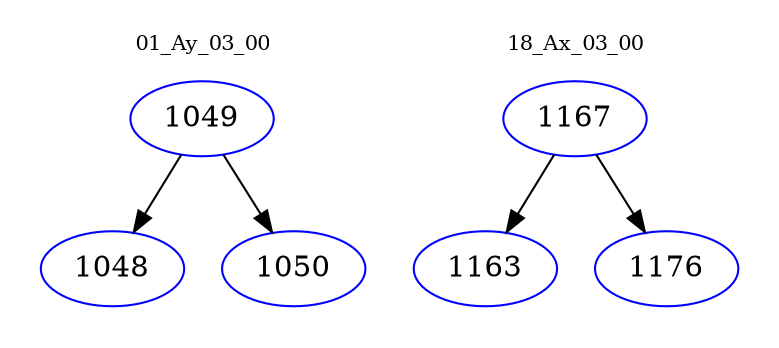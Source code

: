digraph{
subgraph cluster_0 {
color = white
label = "01_Ay_03_00";
fontsize=10;
T0_1049 [label="1049", color="blue"]
T0_1049 -> T0_1048 [color="black"]
T0_1048 [label="1048", color="blue"]
T0_1049 -> T0_1050 [color="black"]
T0_1050 [label="1050", color="blue"]
}
subgraph cluster_1 {
color = white
label = "18_Ax_03_00";
fontsize=10;
T1_1167 [label="1167", color="blue"]
T1_1167 -> T1_1163 [color="black"]
T1_1163 [label="1163", color="blue"]
T1_1167 -> T1_1176 [color="black"]
T1_1176 [label="1176", color="blue"]
}
}
